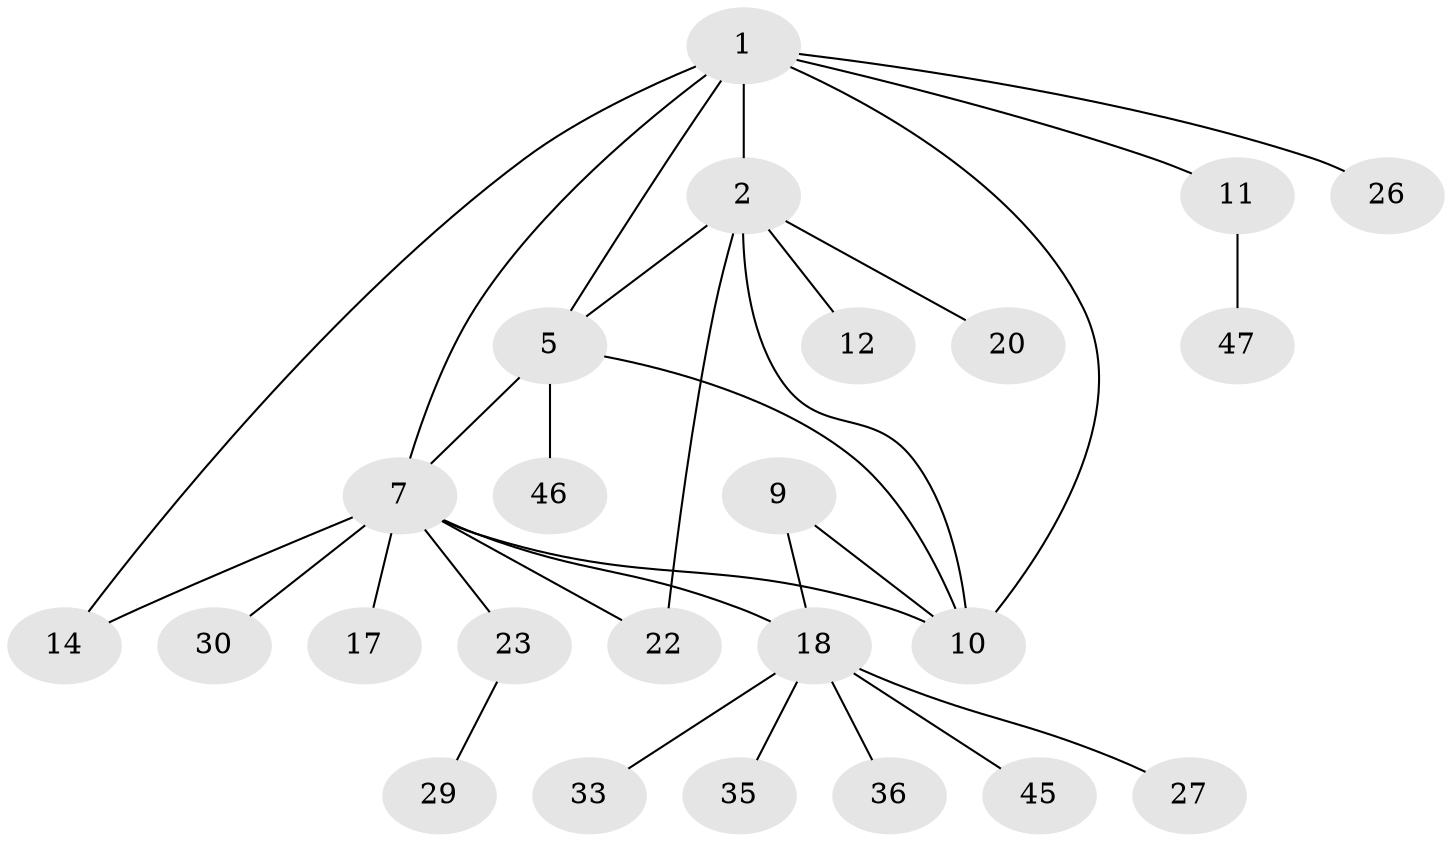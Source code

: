 // original degree distribution, {4: 0.0625, 6: 0.0625, 7: 0.020833333333333332, 3: 0.125, 9: 0.020833333333333332, 2: 0.1875, 1: 0.5, 8: 0.020833333333333332}
// Generated by graph-tools (version 1.1) at 2025/15/03/09/25 04:15:54]
// undirected, 24 vertices, 31 edges
graph export_dot {
graph [start="1"]
  node [color=gray90,style=filled];
  1 [super="+3"];
  2;
  5 [super="+6"];
  7 [super="+8+13"];
  9;
  10 [super="+19"];
  11 [super="+38+25"];
  12;
  14;
  17;
  18 [super="+43+37+39+24"];
  20;
  22;
  23 [super="+44"];
  26;
  27 [super="+48"];
  29;
  30;
  33;
  35;
  36;
  45;
  46;
  47;
  1 -- 2;
  1 -- 7 [weight=2];
  1 -- 10 [weight=2];
  1 -- 26;
  1 -- 11;
  1 -- 14;
  1 -- 5;
  2 -- 10;
  2 -- 12;
  2 -- 20;
  2 -- 22;
  2 -- 5;
  5 -- 10;
  5 -- 7;
  5 -- 46;
  7 -- 23;
  7 -- 10;
  7 -- 14;
  7 -- 22;
  7 -- 30;
  7 -- 18;
  7 -- 17;
  9 -- 10;
  9 -- 18;
  11 -- 47;
  18 -- 27;
  18 -- 33;
  18 -- 36;
  18 -- 35;
  18 -- 45;
  23 -- 29;
}
